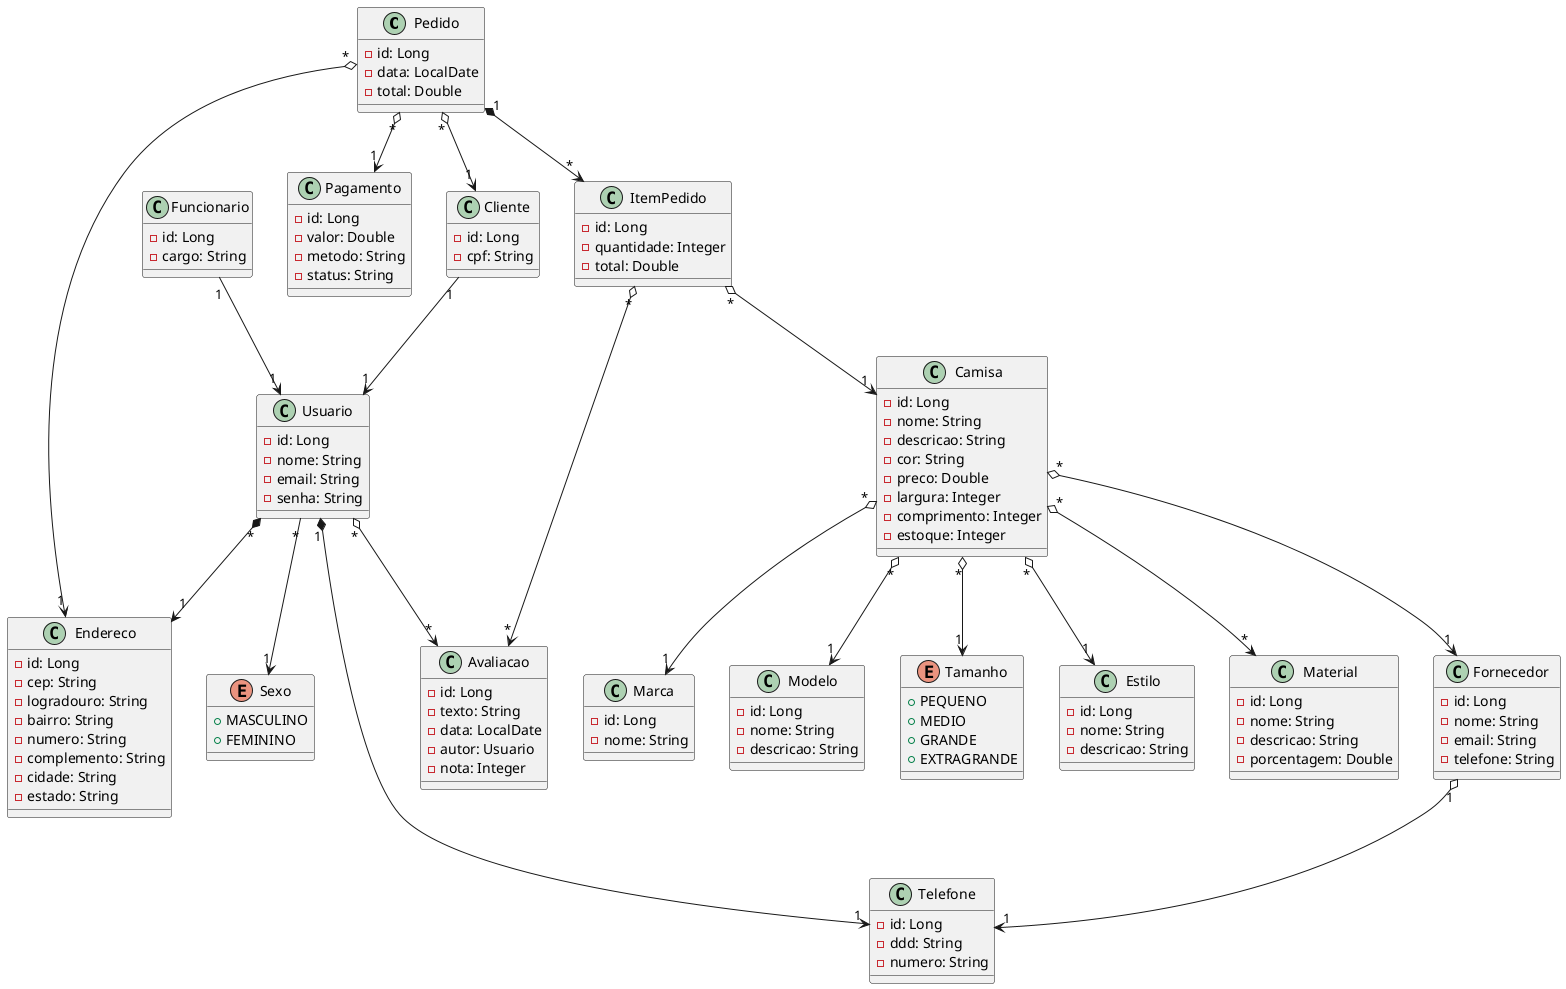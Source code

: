 @startuml

' Pedido
class Pedido {
    - id: Long
    - data: LocalDate
    - total: Double
}

class ItemPedido {
    - id: Long
    - quantidade: Integer
    - total: Double
}

' Usuario
class Usuario {
    - id: Long
    - nome: String
    - email: String
    - senha: String
}

class Cliente {
    - id: Long
    - cpf: String
}

class Funcionario {
    - id: Long
    - cargo: String
}

class Endereco {
    - id: Long
    - cep: String
    - logradouro: String
    - bairro: String
    - numero: String
    - complemento: String
    - cidade: String
    - estado: String
}

class Telefone {
    - id: Long
    - ddd: String
    - numero: String
}

' Camisa

class Camisa {
    - id: Long
    - nome: String
    - descricao: String
    - cor: String
    - preco: Double
    - largura: Integer
    - comprimento: Integer
    - estoque: Integer
}

class Estilo {
    - id: Long
    - nome: String
    - descricao: String
}

class Material {
    - id: Long
    - nome: String
    - descricao: String
    - porcentagem: Double
}

class Fornecedor {
    - id: Long
    - nome: String
    - email: String
    - telefone: String
}

enum Sexo {
    + MASCULINO
    + FEMININO
}

' Novas Classes

class Pagamento {
    - id: Long
    - valor: Double
    - metodo: String
    - status: String
}

class Avaliacao {
    - id: Long
    - texto: String
    - data: LocalDate
    - autor: Usuario
    - nota: Integer
}

class Marca {
    - id: Long
    - nome: String
}

class Modelo {
    - id: Long
    - nome: String
    - descricao: String
}

Enum Tamanho {
    + PEQUENO
    + MEDIO
    + GRANDE
    + EXTRAGRANDE
}

' Relacionamentos

Pedido "*" o--> "1" Pagamento
ItemPedido "*" o--> "*" Avaliacao
Usuario "*" o--> "*" Avaliacao

Pedido "1" *--> "*" ItemPedido
Pedido "*" o--> "1" Cliente
Pedido "*" o--> "1" Endereco
ItemPedido "*" o--> "1" Camisa

Usuario "*" *--> "1" Endereco
Usuario "1" *--> "1" Telefone

Camisa "*" o--> "1" Tamanho
Camisa "*" o--> "1" Estilo
Camisa "*" o--> "*" Material
Camisa "*" o--> "1" Fornecedor

Camisa "*" o--> "1" Marca
Camisa "*" o--> "1" Modelo

Fornecedor "1" o--> "1" Telefone

Cliente "1"--> "1" Usuario
Usuario "*" --> "1" Sexo
Funcionario "1"--> "1" Usuario

@enduml